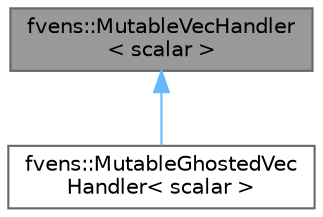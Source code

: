 digraph "fvens::MutableVecHandler&lt; scalar &gt;"
{
 // LATEX_PDF_SIZE
  bgcolor="transparent";
  edge [fontname=Helvetica,fontsize=10,labelfontname=Helvetica,labelfontsize=10];
  node [fontname=Helvetica,fontsize=10,shape=box,height=0.2,width=0.4];
  Node1 [id="Node000001",label="fvens::MutableVecHandler\l\< scalar \>",height=0.2,width=0.4,color="gray40", fillcolor="grey60", style="filled", fontcolor="black",tooltip="Maintains a native array corresponding to a PETSc Vec and provides access."];
  Node1 -> Node2 [id="edge1_Node000001_Node000002",dir="back",color="steelblue1",style="solid",tooltip=" "];
  Node2 [id="Node000002",label="fvens::MutableGhostedVec\lHandler\< scalar \>",height=0.2,width=0.4,color="gray40", fillcolor="white", style="filled",URL="$classfvens_1_1MutableGhostedVecHandler.html",tooltip="Maintains an immutable native array corresponding to a ghosted PETSc Vec and provides access."];
}
